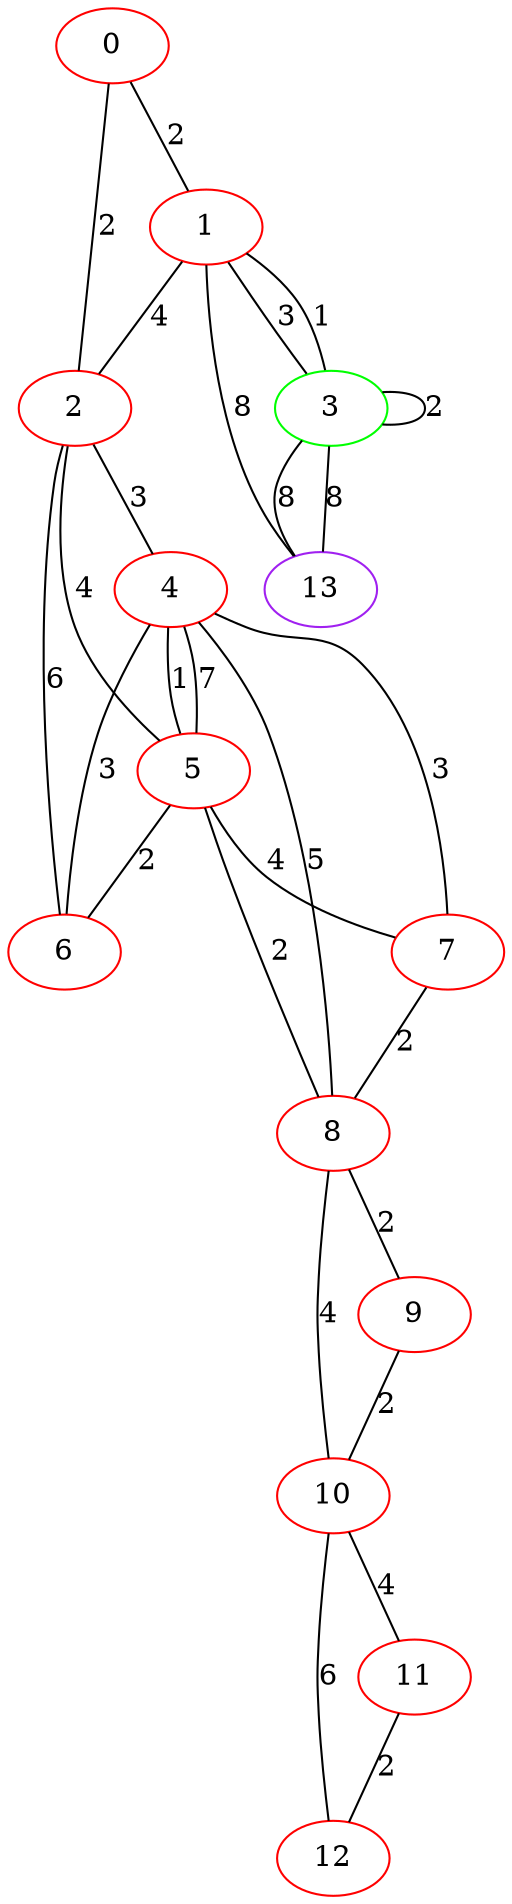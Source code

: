 graph "" {
0 [color=red, weight=1];
1 [color=red, weight=1];
2 [color=red, weight=1];
3 [color=green, weight=2];
4 [color=red, weight=1];
5 [color=red, weight=1];
6 [color=red, weight=1];
7 [color=red, weight=1];
8 [color=red, weight=1];
9 [color=red, weight=1];
10 [color=red, weight=1];
11 [color=red, weight=1];
12 [color=red, weight=1];
13 [color=purple, weight=4];
0 -- 1  [key=0, label=2];
0 -- 2  [key=0, label=2];
1 -- 2  [key=0, label=4];
1 -- 3  [key=0, label=3];
1 -- 3  [key=1, label=1];
1 -- 13  [key=0, label=8];
2 -- 4  [key=0, label=3];
2 -- 5  [key=0, label=4];
2 -- 6  [key=0, label=6];
3 -- 3  [key=0, label=2];
3 -- 13  [key=0, label=8];
3 -- 13  [key=1, label=8];
4 -- 8  [key=0, label=5];
4 -- 5  [key=0, label=7];
4 -- 5  [key=1, label=1];
4 -- 6  [key=0, label=3];
4 -- 7  [key=0, label=3];
5 -- 8  [key=0, label=2];
5 -- 6  [key=0, label=2];
5 -- 7  [key=0, label=4];
7 -- 8  [key=0, label=2];
8 -- 9  [key=0, label=2];
8 -- 10  [key=0, label=4];
9 -- 10  [key=0, label=2];
10 -- 11  [key=0, label=4];
10 -- 12  [key=0, label=6];
11 -- 12  [key=0, label=2];
}
